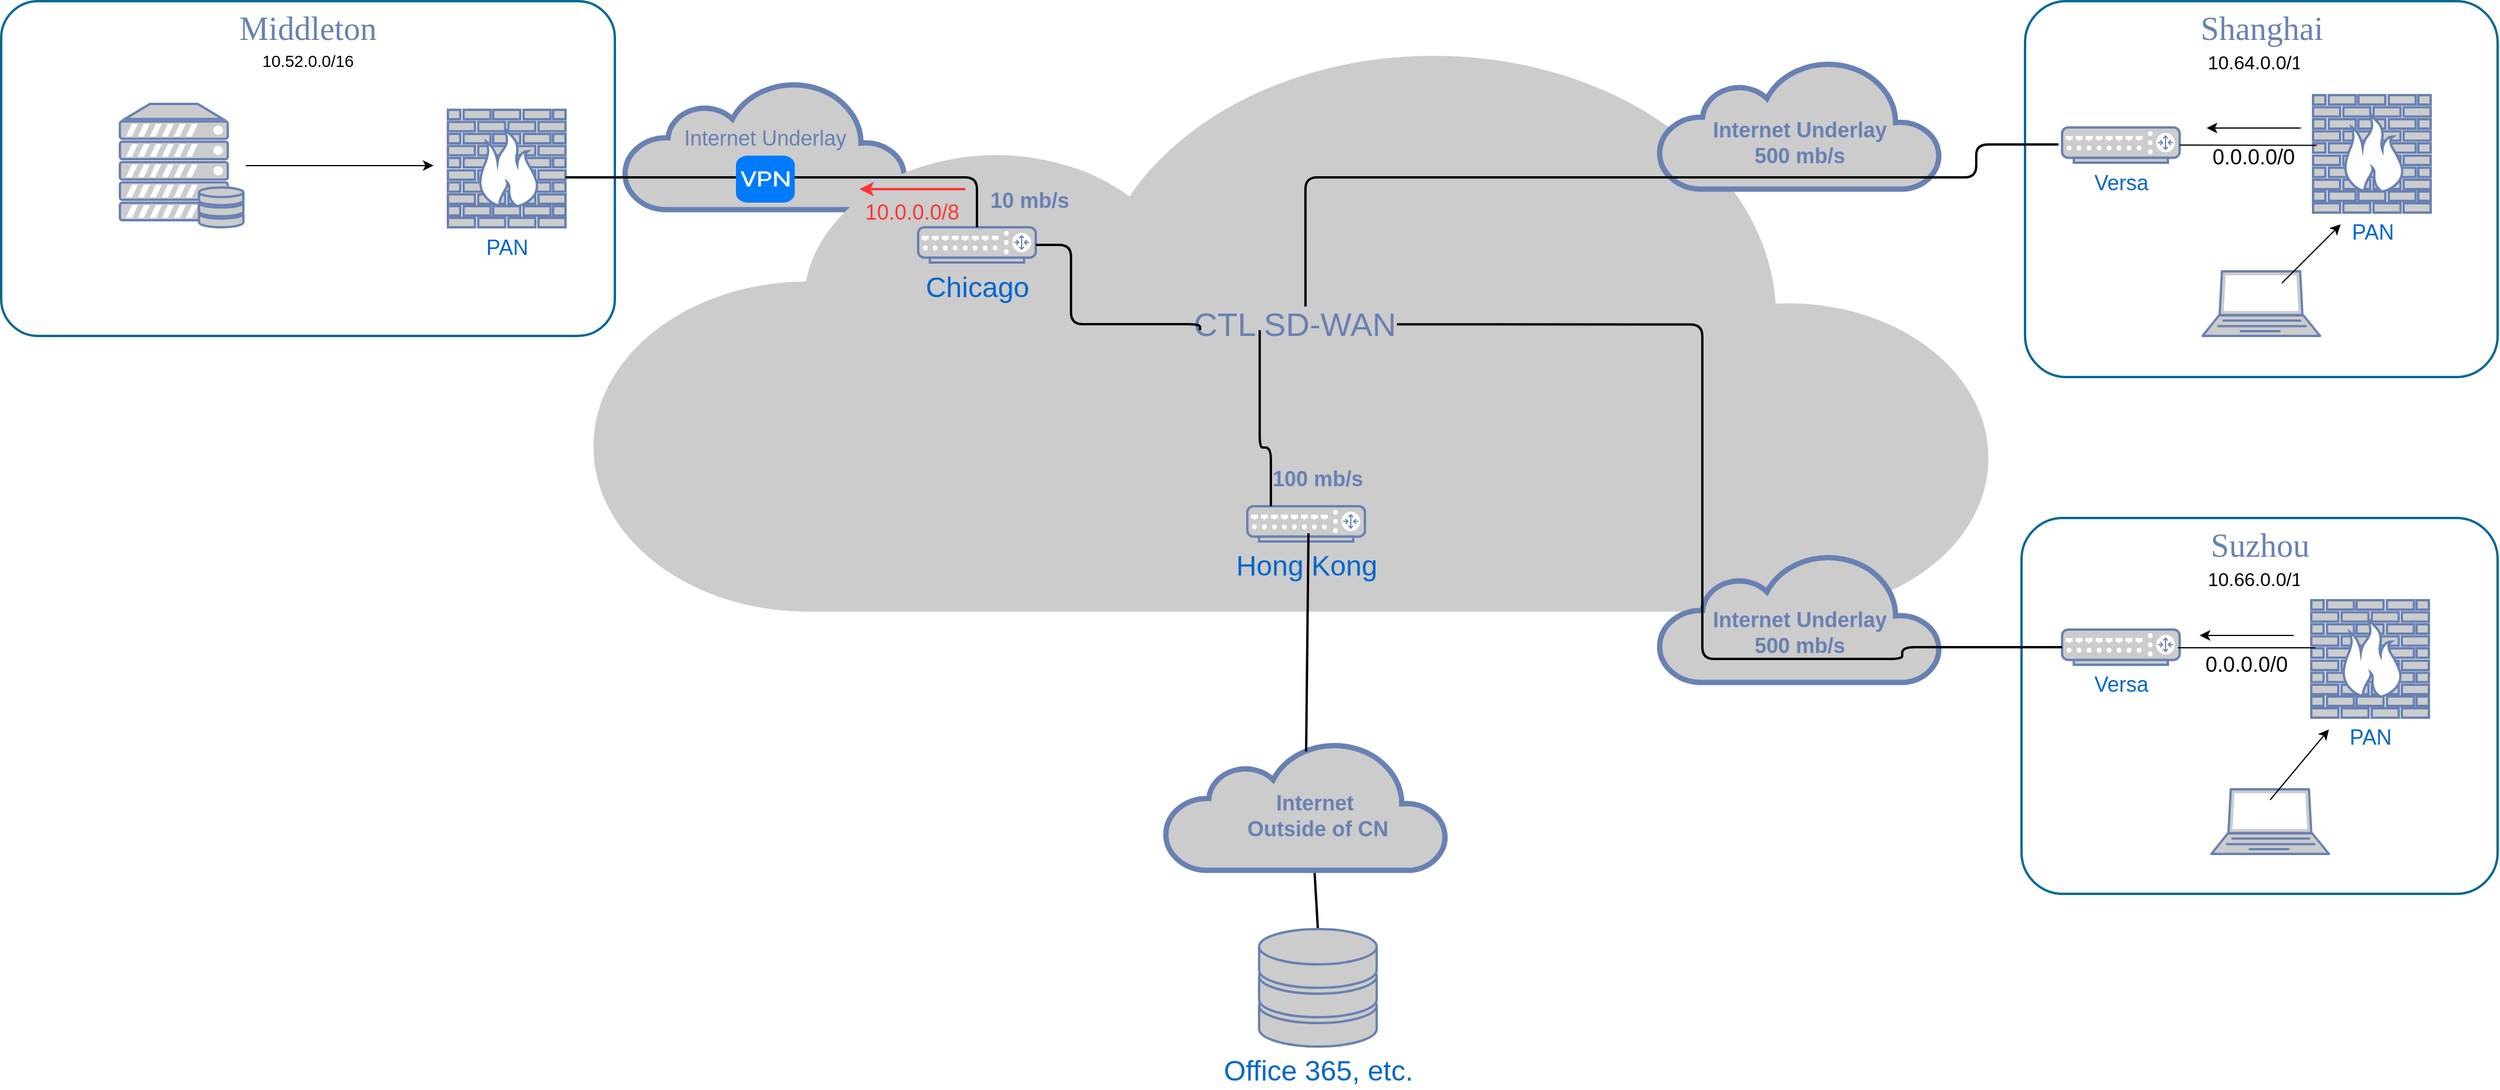<mxfile version="26.0.11">
  <diagram name="Page-1" id="bfe91b75-5d2c-26a0-9c1d-138518896778">
    <mxGraphModel dx="2363" dy="943" grid="1" gridSize="10" guides="1" tooltips="1" connect="1" arrows="1" fold="1" page="1" pageScale="1" pageWidth="1100" pageHeight="850" background="none" math="0" shadow="0">
      <root>
        <mxCell id="0" />
        <mxCell id="1" parent="0" />
        <mxCell id="7c3789c024ecab99-82" value="Middleton" style="rounded=1;whiteSpace=wrap;html=1;shadow=0;comic=0;strokeColor=#036897;strokeWidth=2;fillColor=none;fontFamily=Verdana;fontSize=28;fontColor=#6881B3;align=center;arcSize=11;verticalAlign=top;" parent="1" vertex="1">
          <mxGeometry x="40" y="320" width="522" height="285" as="geometry" />
        </mxCell>
        <mxCell id="7c3789c024ecab99-81" value="Suzhou" style="rounded=1;whiteSpace=wrap;html=1;shadow=0;comic=0;strokeColor=#036897;strokeWidth=2;fillColor=none;fontFamily=Verdana;fontSize=28;fontColor=#6881B3;align=center;arcSize=11;verticalAlign=top;" parent="1" vertex="1">
          <mxGeometry x="1758.5" y="760" width="405" height="320" as="geometry" />
        </mxCell>
        <mxCell id="7c3789c024ecab99-79" value="Shanghai" style="rounded=1;whiteSpace=wrap;html=1;shadow=0;comic=0;strokeColor=#036897;strokeWidth=2;fillColor=none;fontFamily=Verdana;fontSize=28;fontColor=#6881B3;align=center;arcSize=11;verticalAlign=top;" parent="1" vertex="1">
          <mxGeometry x="1761.5" y="320" width="402" height="320" as="geometry" />
        </mxCell>
        <mxCell id="7c3789c024ecab99-10" value="&lt;font style=&quot;font-size: 18px;&quot;&gt;Versa&lt;/font&gt;" style="fontColor=#0066CC;verticalAlign=top;verticalLabelPosition=bottom;labelPosition=center;align=center;html=1;fillColor=#CCCCCC;strokeColor=#6881B3;gradientColor=none;gradientDirection=north;strokeWidth=2;shape=mxgraph.networks.router;rounded=0;shadow=0;comic=0;" parent="1" vertex="1">
          <mxGeometry x="1793" y="855" width="100" height="30" as="geometry" />
        </mxCell>
        <mxCell id="7c3789c024ecab99-53" value="&lt;span style=&quot;color: rgba(0, 0, 0, 0); font-family: monospace; font-size: 0px; text-align: start;&quot;&gt;%3CmxGraphModel%3E%3Croot%3E%3CmxCell%20id%3D%220%22%2F%3E%3CmxCell%20id%3D%221%22%20parent%3D%220%22%2F%3E%3CmxCell%20id%3D%222%22%20value%3D%22%26lt%3Bfont%20style%3D%26quot%3Bfont-size%3A%2018px%3B%26quot%3B%26gt%3B%26lt%3Bfont%20style%3D%26quot%3Bforced-color-adjust%3A%20none%3B%20color%3A%20rgb(104%2C%20129%2C%20179)%3B%20font-family%3A%20Helvetica%3B%20font-style%3A%20normal%3B%20font-variant-ligatures%3A%20normal%3B%20font-variant-caps%3A%20normal%3B%20font-weight%3A%20400%3B%20letter-spacing%3A%20normal%3B%20orphans%3A%202%3B%20text-indent%3A%200px%3B%20text-transform%3A%20none%3B%20widows%3A%202%3B%20word-spacing%3A%200px%3B%20-webkit-text-stroke-width%3A%200px%3B%20white-space%3A%20nowrap%3B%20text-decoration-thickness%3A%20initial%3B%20text-decoration-style%3A%20initial%3B%20text-decoration-color%3A%20initial%3B%26quot%3B%26gt%3BInternet%26amp%3Bnbsp%3B%26lt%3B%2Ffont%26gt%3B%26lt%3Bspan%20style%3D%26quot%3Bforced-color-adjust%3A%20none%3B%20color%3A%20light-dark(rgb(104%2C%20129%2C%20179)%2C%20rgb(107%2C%20129%2C%20172))%3B%20font-family%3A%20Helvetica%3B%20font-style%3A%20normal%3B%20font-variant-ligatures%3A%20normal%3B%20font-variant-caps%3A%20normal%3B%20font-weight%3A%20400%3B%20letter-spacing%3A%20normal%3B%20orphans%3A%202%3B%20text-indent%3A%200px%3B%20text-transform%3A%20none%3B%20widows%3A%202%3B%20word-spacing%3A%200px%3B%20-webkit-text-stroke-width%3A%200px%3B%20white-space%3A%20nowrap%3B%20text-decoration-thickness%3A%20initial%3B%20text-decoration-style%3A%20initial%3B%20text-decoration-color%3A%20initial%3B%26quot%3B%26gt%3BUnderlay%26lt%3Bbr%20style%3D%26quot%3Bforced-color-adjust%3A%20none%3B%26quot%3B%26gt%3B%26lt%3B%2Fspan%26gt%3B%26lt%3Bspan%20style%3D%26quot%3Bforced-color-adjust%3A%20none%3B%20color%3A%20light-dark(rgb(104%2C%20129%2C%20179)%2C%20rgb(107%2C%20129%2C%20172))%3B%20font-family%3A%20Helvetica%3B%20font-style%3A%20normal%3B%20font-variant-ligatures%3A%20normal%3B%20font-variant-caps%3A%20normal%3B%20font-weight%3A%20400%3B%20letter-spacing%3A%20normal%3B%20orphans%3A%202%3B%20text-indent%3A%200px%3B%20text-transform%3A%20none%3B%20widows%3A%202%3B%20word-spacing%3A%200px%3B%20-webkit-text-stroke-width%3A%200px%3B%20white-space%3A%20nowrap%3B%20text-decoration-thickness%3A%20initial%3B%20text-decoration-style%3A%20initial%3B%20text-decoration-color%3A%20initial%3B%26quot%3B%26gt%3B500%20m%2Fs%26lt%3B%2Fspan%26gt%3B%26lt%3B%2Ffont%26gt%3B%22%20style%3D%22text%3BwhiteSpace%3Dwrap%3Bhtml%3D1%3Balign%3Dcenter%3B%22%20vertex%3D%221%22%20parent%3D%221%22%3E%3CmxGeometry%20x%3D%221490%22%20y%3D%22830%22%20width%3D%22160%22%20height%3D%2260%22%20as%3D%22geometry%22%2F%3E%3C%2FmxCell%3E%3C%2Froot%3E%3C%2FmxGraphModel%3E&lt;/span&gt;" style="html=1;fillColor=#CCCCCC;strokeColor=#6881B3;gradientColor=none;gradientDirection=north;strokeWidth=2;shape=mxgraph.networks.cloud;fontColor=#6881B3;rounded=0;shadow=0;comic=0;align=center;fontSize=28;" parent="1" vertex="1">
          <mxGeometry x="570" y="387.5" width="240" height="110" as="geometry" />
        </mxCell>
        <mxCell id="7c3789c024ecab99-60" style="edgeStyle=none;html=1;labelBackgroundColor=none;endArrow=none;endFill=0;strokeWidth=2;fontFamily=Verdana;fontSize=28;fontColor=#6881B3;entryX=0.529;entryY=0.982;entryDx=0;entryDy=0;entryPerimeter=0;exitX=0.5;exitY=0;exitDx=0;exitDy=0;exitPerimeter=0;" parent="1" source="7c3789c024ecab99-57" target="7pducZbgJA7FLwBWW6aa-7" edge="1">
          <mxGeometry relative="1" as="geometry">
            <mxPoint x="1170" y="1568" as="targetPoint" />
          </mxGeometry>
        </mxCell>
        <mxCell id="7c3789c024ecab99-57" value="&lt;font style=&quot;font-size: 24px;&quot;&gt;Office 365, etc.&lt;/font&gt;" style="fontColor=#0066CC;verticalAlign=top;verticalLabelPosition=bottom;labelPosition=center;align=center;html=1;fillColor=#CCCCCC;strokeColor=#6881B3;gradientColor=none;gradientDirection=north;strokeWidth=2;shape=mxgraph.networks.storage;rounded=0;shadow=0;comic=0;" parent="1" vertex="1">
          <mxGeometry x="1110" y="1110" width="100" height="100" as="geometry" />
        </mxCell>
        <mxCell id="7c3789c024ecab99-58" value="" style="fontColor=#0066CC;verticalAlign=top;verticalLabelPosition=bottom;labelPosition=center;align=center;html=1;fillColor=#CCCCCC;strokeColor=#6881B3;gradientColor=none;gradientDirection=north;strokeWidth=2;shape=mxgraph.networks.server_storage;rounded=0;shadow=0;comic=0;" parent="1" vertex="1">
          <mxGeometry x="141" y="407.5" width="105" height="105" as="geometry" />
        </mxCell>
        <mxCell id="7c3789c024ecab99-76" value="CTL SD-WAN" style="html=1;fillColor=#CCCCCC;strokeColor=#CCCCCC;gradientColor=none;gradientDirection=north;strokeWidth=2;shape=mxgraph.networks.cloud;fontColor=#6881B3;rounded=0;shadow=0;comic=0;align=center;fontSize=28;" parent="1" vertex="1">
          <mxGeometry x="550" y="360" width="1180" height="470" as="geometry" />
        </mxCell>
        <mxCell id="7pducZbgJA7FLwBWW6aa-1" value="&lt;p&gt;&lt;br&gt;&lt;/p&gt;" style="html=1;fillColor=#CCCCCC;strokeColor=#6881B3;gradientColor=none;gradientDirection=north;strokeWidth=2;shape=mxgraph.networks.cloud;fontColor=#6881B3;rounded=0;shadow=0;comic=0;align=center;fontSize=28;" vertex="1" parent="1">
          <mxGeometry x="1450" y="370" width="240" height="110" as="geometry" />
        </mxCell>
        <mxCell id="7pducZbgJA7FLwBWW6aa-2" value="&lt;font style=&quot;font-size: 18px;&quot;&gt;Versa&lt;/font&gt;" style="fontColor=#0066CC;verticalAlign=top;verticalLabelPosition=bottom;labelPosition=center;align=center;html=1;fillColor=#CCCCCC;strokeColor=#6881B3;gradientColor=none;gradientDirection=north;strokeWidth=2;shape=mxgraph.networks.router;rounded=0;shadow=0;comic=0;" vertex="1" parent="1">
          <mxGeometry x="1793" y="427.5" width="100" height="30" as="geometry" />
        </mxCell>
        <mxCell id="7pducZbgJA7FLwBWW6aa-3" value="&lt;font style=&quot;font-size: 18px;&quot;&gt;PAN&lt;/font&gt;" style="fontColor=#0066CC;verticalAlign=top;verticalLabelPosition=bottom;labelPosition=center;align=center;html=1;fillColor=#CCCCCC;strokeColor=#6881B3;gradientColor=none;gradientDirection=north;strokeWidth=2;shape=mxgraph.networks.firewall;rounded=0;shadow=0;comic=0;" vertex="1" parent="1">
          <mxGeometry x="2006.5" y="400" width="100" height="100" as="geometry" />
        </mxCell>
        <mxCell id="7pducZbgJA7FLwBWW6aa-4" value="&lt;font style=&quot;font-size: 18px;&quot;&gt;PAN&lt;/font&gt;" style="fontColor=#0066CC;verticalAlign=top;verticalLabelPosition=bottom;labelPosition=center;align=center;html=1;fillColor=#CCCCCC;strokeColor=#6881B3;gradientColor=none;gradientDirection=north;strokeWidth=2;shape=mxgraph.networks.firewall;rounded=0;shadow=0;comic=0;" vertex="1" parent="1">
          <mxGeometry x="2005" y="830" width="100" height="100" as="geometry" />
        </mxCell>
        <mxCell id="7pducZbgJA7FLwBWW6aa-5" value="&lt;font style=&quot;font-size: 18px;&quot;&gt;PAN&lt;/font&gt;" style="fontColor=#0066CC;verticalAlign=top;verticalLabelPosition=bottom;labelPosition=center;align=center;html=1;fillColor=#CCCCCC;strokeColor=#6881B3;gradientColor=none;gradientDirection=north;strokeWidth=2;shape=mxgraph.networks.firewall;rounded=0;shadow=0;comic=0;" vertex="1" parent="1">
          <mxGeometry x="420" y="412.5" width="100" height="100" as="geometry" />
        </mxCell>
        <mxCell id="7pducZbgJA7FLwBWW6aa-6" value="" style="html=1;fillColor=#CCCCCC;strokeColor=#6881B3;gradientColor=none;gradientDirection=north;strokeWidth=2;shape=mxgraph.networks.cloud;fontColor=#6881B3;rounded=0;shadow=0;comic=0;align=center;fontSize=28;" vertex="1" parent="1">
          <mxGeometry x="1450" y="790" width="240" height="110" as="geometry" />
        </mxCell>
        <mxCell id="7pducZbgJA7FLwBWW6aa-7" value="" style="html=1;fillColor=#CCCCCC;strokeColor=#6881B3;gradientColor=none;gradientDirection=north;strokeWidth=2;shape=mxgraph.networks.cloud;fontColor=#6881B3;rounded=0;shadow=0;comic=0;align=center;fontSize=28;" vertex="1" parent="1">
          <mxGeometry x="1030" y="950" width="240" height="110" as="geometry" />
        </mxCell>
        <mxCell id="7pducZbgJA7FLwBWW6aa-8" value="&lt;font style=&quot;font-size: 18px;&quot;&gt;&lt;b&gt;&lt;font style=&quot;forced-color-adjust: none; color: rgb(104, 129, 179); font-family: Helvetica; font-style: normal; font-variant-ligatures: normal; font-variant-caps: normal; letter-spacing: normal; orphans: 2; text-indent: 0px; text-transform: none; widows: 2; word-spacing: 0px; -webkit-text-stroke-width: 0px; white-space: nowrap; text-decoration-thickness: initial; text-decoration-style: initial; text-decoration-color: initial;&quot;&gt;Internet&amp;nbsp;&lt;/font&gt;&lt;span style=&quot;forced-color-adjust: none; color: light-dark(rgb(104, 129, 179), rgb(107, 129, 172)); font-family: Helvetica; font-style: normal; font-variant-ligatures: normal; font-variant-caps: normal; letter-spacing: normal; orphans: 2; text-indent: 0px; text-transform: none; widows: 2; word-spacing: 0px; -webkit-text-stroke-width: 0px; white-space: nowrap; text-decoration-thickness: initial; text-decoration-style: initial; text-decoration-color: initial;&quot;&gt;Underlay&lt;br style=&quot;forced-color-adjust: none;&quot;&gt;&lt;/span&gt;&lt;span style=&quot;forced-color-adjust: none; color: light-dark(rgb(104, 129, 179), rgb(107, 129, 172)); font-family: Helvetica; font-style: normal; font-variant-ligatures: normal; font-variant-caps: normal; letter-spacing: normal; orphans: 2; text-indent: 0px; text-transform: none; widows: 2; word-spacing: 0px; -webkit-text-stroke-width: 0px; white-space: nowrap; text-decoration-thickness: initial; text-decoration-style: initial; text-decoration-color: initial;&quot;&gt;500 mb/s&lt;/span&gt;&lt;/b&gt;&lt;/font&gt;" style="text;whiteSpace=wrap;html=1;align=center;" vertex="1" parent="1">
          <mxGeometry x="1490" y="830" width="160" height="60" as="geometry" />
        </mxCell>
        <mxCell id="7pducZbgJA7FLwBWW6aa-16" value="&lt;font style=&quot;font-size: 18px;&quot;&gt;&lt;b&gt;&lt;font style=&quot;forced-color-adjust: none; color: rgb(104, 129, 179); font-family: Helvetica; font-style: normal; font-variant-ligatures: normal; font-variant-caps: normal; letter-spacing: normal; orphans: 2; text-indent: 0px; text-transform: none; widows: 2; word-spacing: 0px; -webkit-text-stroke-width: 0px; white-space: nowrap; text-decoration-thickness: initial; text-decoration-style: initial; text-decoration-color: initial;&quot;&gt;Internet&amp;nbsp;&lt;/font&gt;&lt;span style=&quot;forced-color-adjust: none; color: light-dark(rgb(104, 129, 179), rgb(107, 129, 172)); font-family: Helvetica; font-style: normal; font-variant-ligatures: normal; font-variant-caps: normal; letter-spacing: normal; orphans: 2; text-indent: 0px; text-transform: none; widows: 2; word-spacing: 0px; -webkit-text-stroke-width: 0px; white-space: nowrap; text-decoration-thickness: initial; text-decoration-style: initial; text-decoration-color: initial;&quot;&gt;Underlay&lt;br style=&quot;forced-color-adjust: none;&quot;&gt;&lt;/span&gt;&lt;span style=&quot;forced-color-adjust: none; color: light-dark(rgb(104, 129, 179), rgb(107, 129, 172)); font-family: Helvetica; font-style: normal; font-variant-ligatures: normal; font-variant-caps: normal; letter-spacing: normal; orphans: 2; text-indent: 0px; text-transform: none; widows: 2; word-spacing: 0px; -webkit-text-stroke-width: 0px; white-space: nowrap; text-decoration-thickness: initial; text-decoration-style: initial; text-decoration-color: initial;&quot;&gt;500 mb/s&lt;/span&gt;&lt;/b&gt;&lt;/font&gt;" style="text;whiteSpace=wrap;html=1;align=center;" vertex="1" parent="1">
          <mxGeometry x="1490" y="412.5" width="160" height="60" as="geometry" />
        </mxCell>
        <mxCell id="7pducZbgJA7FLwBWW6aa-17" value="&lt;font style=&quot;font-size: 18px;&quot;&gt;&lt;font style=&quot;forced-color-adjust: none; color: rgb(104, 129, 179); font-family: Helvetica; font-style: normal; font-variant-ligatures: normal; font-variant-caps: normal; font-weight: 400; letter-spacing: normal; orphans: 2; text-indent: 0px; text-transform: none; widows: 2; word-spacing: 0px; -webkit-text-stroke-width: 0px; white-space: nowrap; text-decoration-thickness: initial; text-decoration-style: initial; text-decoration-color: initial;&quot;&gt;Internet&amp;nbsp;&lt;/font&gt;&lt;span style=&quot;forced-color-adjust: none; color: light-dark(rgb(104, 129, 179), rgb(107, 129, 172)); font-family: Helvetica; font-style: normal; font-variant-ligatures: normal; font-variant-caps: normal; font-weight: 400; letter-spacing: normal; orphans: 2; text-indent: 0px; text-transform: none; widows: 2; word-spacing: 0px; -webkit-text-stroke-width: 0px; white-space: nowrap; text-decoration-thickness: initial; text-decoration-style: initial; text-decoration-color: initial;&quot;&gt;Underlay&lt;/span&gt;&lt;br&gt;&lt;/font&gt;" style="text;whiteSpace=wrap;html=1;align=center;" vertex="1" parent="1">
          <mxGeometry x="610" y="420" width="160" height="60" as="geometry" />
        </mxCell>
        <mxCell id="7pducZbgJA7FLwBWW6aa-18" value="&lt;font style=&quot;font-size: 24px;&quot;&gt;Hong Kong&lt;/font&gt;" style="fontColor=#0066CC;verticalAlign=top;verticalLabelPosition=bottom;labelPosition=center;align=center;html=1;fillColor=#CCCCCC;strokeColor=#6881B3;gradientColor=none;gradientDirection=north;strokeWidth=2;shape=mxgraph.networks.router;rounded=0;shadow=0;comic=0;" vertex="1" parent="1">
          <mxGeometry x="1100" y="750" width="100" height="30" as="geometry" />
        </mxCell>
        <mxCell id="7pducZbgJA7FLwBWW6aa-19" value="&lt;font style=&quot;font-size: 24px;&quot;&gt;Chicago&lt;/font&gt;" style="fontColor=#0066CC;verticalAlign=top;verticalLabelPosition=bottom;labelPosition=center;align=center;html=1;fillColor=#CCCCCC;strokeColor=#6881B3;gradientColor=none;gradientDirection=north;strokeWidth=2;shape=mxgraph.networks.router;rounded=0;shadow=0;comic=0;" vertex="1" parent="1">
          <mxGeometry x="820" y="512.5" width="100" height="30" as="geometry" />
        </mxCell>
        <mxCell id="7c3789c024ecab99-56" style="edgeStyle=none;html=1;labelBackgroundColor=none;endArrow=none;endFill=0;strokeWidth=2;fontFamily=Verdana;fontSize=28;fontColor=#6881B3;entryX=0.52;entryY=0.767;entryDx=0;entryDy=0;entryPerimeter=0;exitX=0.5;exitY=0.08;exitDx=0;exitDy=0;exitPerimeter=0;" parent="1" source="7pducZbgJA7FLwBWW6aa-7" target="7pducZbgJA7FLwBWW6aa-18" edge="1">
          <mxGeometry relative="1" as="geometry">
            <mxPoint x="1332.581" y="1480" as="sourcePoint" />
            <mxPoint x="1450" y="1340" as="targetPoint" />
          </mxGeometry>
        </mxCell>
        <mxCell id="7c3789c024ecab99-18" style="edgeStyle=orthogonalEdgeStyle;html=1;labelBackgroundColor=none;endArrow=none;endFill=0;strokeWidth=2;fontFamily=Verdana;fontSize=15;fontColor=#036897;entryX=0.5;entryY=0;entryDx=0;entryDy=0;entryPerimeter=0;" parent="1" target="7pducZbgJA7FLwBWW6aa-19" edge="1">
          <mxGeometry relative="1" as="geometry">
            <mxPoint x="760" y="920" as="targetPoint" />
            <Array as="points">
              <mxPoint x="870" y="470" />
            </Array>
            <mxPoint x="520" y="470" as="sourcePoint" />
          </mxGeometry>
        </mxCell>
        <mxCell id="7c3789c024ecab99-50" style="edgeStyle=orthogonalEdgeStyle;html=1;labelBackgroundColor=none;endArrow=none;endFill=0;strokeWidth=2;fontFamily=Verdana;fontSize=15;fontColor=#036897;entryX=0.568;entryY=0.511;entryDx=0;entryDy=0;entryPerimeter=0;exitX=0;exitY=0.5;exitDx=0;exitDy=0;exitPerimeter=0;" parent="1" source="7c3789c024ecab99-10" edge="1">
          <mxGeometry relative="1" as="geometry">
            <mxPoint x="1227.24" y="595.17" as="targetPoint" />
            <mxPoint x="1800" y="855" as="sourcePoint" />
            <Array as="points">
              <mxPoint x="1657" y="870" />
              <mxPoint x="1657" y="880" />
              <mxPoint x="1487" y="880" />
              <mxPoint x="1487" y="595" />
            </Array>
          </mxGeometry>
        </mxCell>
        <mxCell id="7c3789c024ecab99-51" style="edgeStyle=orthogonalEdgeStyle;html=1;labelBackgroundColor=none;endArrow=none;endFill=0;strokeWidth=2;fontFamily=Verdana;fontSize=15;fontColor=#036897;exitX=0.508;exitY=0.468;exitDx=0;exitDy=0;exitPerimeter=0;" parent="1" source="7c3789c024ecab99-76" edge="1">
          <mxGeometry relative="1" as="geometry">
            <mxPoint x="1790" y="442" as="targetPoint" />
            <Array as="points">
              <mxPoint x="1149" y="470" />
              <mxPoint x="1720" y="470" />
              <mxPoint x="1720" y="442" />
            </Array>
            <mxPoint x="1340" y="960" as="sourcePoint" />
          </mxGeometry>
        </mxCell>
        <mxCell id="7pducZbgJA7FLwBWW6aa-20" value="&lt;font style=&quot;font-size: 18px;&quot;&gt;&lt;span style=&quot;forced-color-adjust: none; color: light-dark(rgb(104, 129, 179), rgb(107, 129, 172)); font-family: Helvetica; font-style: normal; font-variant-ligatures: normal; font-variant-caps: normal; letter-spacing: normal; orphans: 2; text-indent: 0px; text-transform: none; widows: 2; word-spacing: 0px; -webkit-text-stroke-width: 0px; white-space: nowrap; text-decoration-thickness: initial; text-decoration-style: initial; text-decoration-color: initial;&quot;&gt;&lt;b&gt;10 mb/s&lt;/b&gt;&lt;/span&gt;&lt;/font&gt;" style="text;whiteSpace=wrap;html=1;align=center;" vertex="1" parent="1">
          <mxGeometry x="850" y="472.5" width="130" height="40" as="geometry" />
        </mxCell>
        <mxCell id="7pducZbgJA7FLwBWW6aa-21" value="&lt;font style=&quot;font-size: 18px;&quot;&gt;&lt;span style=&quot;forced-color-adjust: none; color: light-dark(rgb(104, 129, 179), rgb(107, 129, 172)); font-family: Helvetica; font-style: normal; font-variant-ligatures: normal; font-variant-caps: normal; letter-spacing: normal; orphans: 2; text-indent: 0px; text-transform: none; widows: 2; word-spacing: 0px; -webkit-text-stroke-width: 0px; white-space: nowrap; text-decoration-thickness: initial; text-decoration-style: initial; text-decoration-color: initial;&quot;&gt;&lt;b&gt;100 mb/s&lt;/b&gt;&lt;/span&gt;&lt;/font&gt;" style="text;whiteSpace=wrap;html=1;align=center;" vertex="1" parent="1">
          <mxGeometry x="1080" y="710" width="160" height="40" as="geometry" />
        </mxCell>
        <mxCell id="7c3789c024ecab99-75" style="edgeStyle=orthogonalEdgeStyle;html=1;labelBackgroundColor=none;endArrow=none;endFill=0;strokeWidth=2;fontFamily=Verdana;fontSize=28;fontColor=#6881B3;entryX=0.475;entryY=0.511;entryDx=0;entryDy=0;entryPerimeter=0;exitX=0.25;exitY=1;exitDx=0;exitDy=0;" parent="1" source="7pducZbgJA7FLwBWW6aa-21" target="7c3789c024ecab99-76" edge="1">
          <mxGeometry relative="1" as="geometry">
            <mxPoint x="1082" y="789" as="targetPoint" />
            <Array as="points">
              <mxPoint x="1120" y="700" />
              <mxPoint x="1111" y="700" />
            </Array>
            <mxPoint x="1102" y="869" as="sourcePoint" />
          </mxGeometry>
        </mxCell>
        <mxCell id="7pducZbgJA7FLwBWW6aa-23" style="edgeStyle=orthogonalEdgeStyle;html=1;labelBackgroundColor=none;endArrow=none;endFill=0;strokeWidth=2;fontFamily=Verdana;fontSize=28;fontColor=#6881B3;exitX=1;exitY=0.5;exitDx=0;exitDy=0;exitPerimeter=0;entryX=0.432;entryY=0.511;entryDx=0;entryDy=0;entryPerimeter=0;" edge="1" parent="1" source="7pducZbgJA7FLwBWW6aa-19" target="7c3789c024ecab99-76">
          <mxGeometry relative="1" as="geometry">
            <mxPoint x="560" y="1002.5" as="targetPoint" />
            <Array as="points">
              <mxPoint x="950" y="528" />
              <mxPoint x="950" y="595" />
              <mxPoint x="1060" y="595" />
            </Array>
            <mxPoint x="740" y="630" as="sourcePoint" />
          </mxGeometry>
        </mxCell>
        <mxCell id="7pducZbgJA7FLwBWW6aa-25" value="" style="fontColor=#0066CC;verticalAlign=top;verticalLabelPosition=bottom;labelPosition=center;align=center;html=1;outlineConnect=0;fillColor=#CCCCCC;strokeColor=#6881B3;gradientColor=none;gradientDirection=north;strokeWidth=2;shape=mxgraph.networks.laptop;" vertex="1" parent="1">
          <mxGeometry x="1920" y="991" width="100" height="55" as="geometry" />
        </mxCell>
        <mxCell id="7pducZbgJA7FLwBWW6aa-26" value="" style="fontColor=#0066CC;verticalAlign=top;verticalLabelPosition=bottom;labelPosition=center;align=center;html=1;outlineConnect=0;fillColor=#CCCCCC;strokeColor=#6881B3;gradientColor=none;gradientDirection=north;strokeWidth=2;shape=mxgraph.networks.laptop;" vertex="1" parent="1">
          <mxGeometry x="1912.5" y="550" width="100" height="55" as="geometry" />
        </mxCell>
        <mxCell id="7pducZbgJA7FLwBWW6aa-29" value="" style="html=1;strokeWidth=1;shadow=0;dashed=0;shape=mxgraph.ios7.misc.vpn;fillColor=#007AFF;strokeColor=none;buttonText=;strokeColor2=#222222;fontColor=#222222;fontSize=8;verticalLabelPosition=bottom;verticalAlign=top;align=center;sketch=0;" vertex="1" parent="1">
          <mxGeometry x="665" y="451.5" width="50" height="40" as="geometry" />
        </mxCell>
        <mxCell id="7pducZbgJA7FLwBWW6aa-30" value="" style="endArrow=classic;html=1;rounded=0;" edge="1" parent="1">
          <mxGeometry width="50" height="50" relative="1" as="geometry">
            <mxPoint x="1980" y="560" as="sourcePoint" />
            <mxPoint x="2030" y="510" as="targetPoint" />
          </mxGeometry>
        </mxCell>
        <mxCell id="7pducZbgJA7FLwBWW6aa-31" value="" style="endArrow=classic;html=1;rounded=0;" edge="1" parent="1">
          <mxGeometry width="50" height="50" relative="1" as="geometry">
            <mxPoint x="1970" y="1000" as="sourcePoint" />
            <mxPoint x="2020" y="940" as="targetPoint" />
          </mxGeometry>
        </mxCell>
        <mxCell id="7pducZbgJA7FLwBWW6aa-35" value="" style="group" vertex="1" connectable="0" parent="1">
          <mxGeometry x="1916" y="428" width="80" height="39.5" as="geometry" />
        </mxCell>
        <UserObject label="&lt;font style=&quot;font-size: 18px;&quot;&gt;0.0.0.0/0&lt;/font&gt;" placeholders="1" name="Variable" id="7pducZbgJA7FLwBWW6aa-33">
          <mxCell style="text;html=1;strokeColor=none;fillColor=none;align=center;verticalAlign=middle;whiteSpace=wrap;overflow=hidden;" vertex="1" parent="7pducZbgJA7FLwBWW6aa-35">
            <mxGeometry y="10.5" width="80" height="29" as="geometry" />
          </mxCell>
        </UserObject>
        <mxCell id="7pducZbgJA7FLwBWW6aa-34" value="" style="endArrow=classic;html=1;rounded=0;" edge="1" parent="7pducZbgJA7FLwBWW6aa-35">
          <mxGeometry width="50" height="50" relative="1" as="geometry">
            <mxPoint x="80" as="sourcePoint" />
            <mxPoint as="targetPoint" />
          </mxGeometry>
        </mxCell>
        <mxCell id="7pducZbgJA7FLwBWW6aa-37" value="" style="group" vertex="1" connectable="0" parent="1">
          <mxGeometry x="1910" y="860" width="80" height="39.5" as="geometry" />
        </mxCell>
        <UserObject label="&lt;font style=&quot;font-size: 18px;&quot;&gt;0.0.0.0/0&lt;/font&gt;" placeholders="1" name="Variable" id="7pducZbgJA7FLwBWW6aa-38">
          <mxCell style="text;html=1;strokeColor=none;fillColor=none;align=center;verticalAlign=middle;whiteSpace=wrap;overflow=hidden;" vertex="1" parent="7pducZbgJA7FLwBWW6aa-37">
            <mxGeometry y="10.5" width="80" height="29" as="geometry" />
          </mxCell>
        </UserObject>
        <mxCell id="7pducZbgJA7FLwBWW6aa-39" value="" style="endArrow=classic;html=1;rounded=0;" edge="1" parent="7pducZbgJA7FLwBWW6aa-37">
          <mxGeometry width="50" height="50" relative="1" as="geometry">
            <mxPoint x="80" as="sourcePoint" />
            <mxPoint as="targetPoint" />
          </mxGeometry>
        </mxCell>
        <mxCell id="7pducZbgJA7FLwBWW6aa-45" value="" style="endArrow=none;html=1;rounded=0;exitX=1;exitY=0.5;exitDx=0;exitDy=0;exitPerimeter=0;entryX=0.032;entryY=0.427;entryDx=0;entryDy=0;entryPerimeter=0;" edge="1" parent="7pducZbgJA7FLwBWW6aa-37">
          <mxGeometry width="50" height="50" relative="1" as="geometry">
            <mxPoint x="-18.5" y="10.5" as="sourcePoint" />
            <mxPoint x="98.5" y="10.5" as="targetPoint" />
          </mxGeometry>
        </mxCell>
        <mxCell id="7pducZbgJA7FLwBWW6aa-41" value="&lt;font style=&quot;font-size: 18px;&quot;&gt;&lt;b&gt;&lt;font style=&quot;forced-color-adjust: none; color: rgb(104, 129, 179); font-family: Helvetica; font-style: normal; font-variant-ligatures: normal; font-variant-caps: normal; letter-spacing: normal; orphans: 2; text-indent: 0px; text-transform: none; widows: 2; word-spacing: 0px; -webkit-text-stroke-width: 0px; white-space: nowrap; text-decoration-thickness: initial; text-decoration-style: initial; text-decoration-color: initial;&quot;&gt;Internet&amp;nbsp;&lt;/font&gt;&lt;/b&gt;&lt;/font&gt;&lt;div&gt;&lt;font style=&quot;font-size: 18px;&quot;&gt;&lt;b&gt;&lt;font style=&quot;forced-color-adjust: none; color: rgb(104, 129, 179); font-family: Helvetica; font-style: normal; font-variant-ligatures: normal; font-variant-caps: normal; letter-spacing: normal; orphans: 2; text-indent: 0px; text-transform: none; widows: 2; word-spacing: 0px; -webkit-text-stroke-width: 0px; white-space: nowrap; text-decoration-thickness: initial; text-decoration-style: initial; text-decoration-color: initial;&quot;&gt;Outside of CN&lt;/font&gt;&lt;/b&gt;&lt;/font&gt;&lt;/div&gt;" style="text;whiteSpace=wrap;html=1;align=center;" vertex="1" parent="1">
          <mxGeometry x="1080" y="986" width="160" height="60" as="geometry" />
        </mxCell>
        <mxCell id="7pducZbgJA7FLwBWW6aa-44" value="" style="endArrow=none;html=1;rounded=0;exitX=1;exitY=0.5;exitDx=0;exitDy=0;exitPerimeter=0;entryX=0.032;entryY=0.427;entryDx=0;entryDy=0;entryPerimeter=0;" edge="1" parent="1" source="7pducZbgJA7FLwBWW6aa-2" target="7pducZbgJA7FLwBWW6aa-3">
          <mxGeometry width="50" height="50" relative="1" as="geometry">
            <mxPoint x="2290" y="560" as="sourcePoint" />
            <mxPoint x="2340" y="510" as="targetPoint" />
          </mxGeometry>
        </mxCell>
        <UserObject label="&lt;font style=&quot;font-size: 16px;&quot;&gt;10.64.0.0/16&lt;/font&gt;" placeholders="1" name="Variable" id="7pducZbgJA7FLwBWW6aa-46">
          <mxCell style="text;html=1;strokeColor=none;fillColor=none;align=center;verticalAlign=middle;whiteSpace=wrap;overflow=hidden;" vertex="1" parent="1">
            <mxGeometry x="1916" y="360" width="80" height="20" as="geometry" />
          </mxCell>
        </UserObject>
        <UserObject label="&lt;font style=&quot;font-size: 16px;&quot;&gt;10.66.0.0/16&lt;/font&gt;" placeholders="1" name="Variable" id="7pducZbgJA7FLwBWW6aa-47">
          <mxCell style="text;html=1;strokeColor=none;fillColor=none;align=center;verticalAlign=middle;whiteSpace=wrap;overflow=hidden;" vertex="1" parent="1">
            <mxGeometry x="1916" y="800" width="80" height="20" as="geometry" />
          </mxCell>
        </UserObject>
        <UserObject label="&lt;font style=&quot;font-size: 14px;&quot;&gt;10.52.0.0/16&lt;/font&gt;" placeholders="1" name="Variable" id="7pducZbgJA7FLwBWW6aa-48">
          <mxCell style="text;html=1;strokeColor=none;fillColor=none;align=center;verticalAlign=middle;whiteSpace=wrap;overflow=hidden;" vertex="1" parent="1">
            <mxGeometry x="261" y="360" width="80" height="20" as="geometry" />
          </mxCell>
        </UserObject>
        <mxCell id="7pducZbgJA7FLwBWW6aa-49" value="" style="endArrow=classic;html=1;rounded=0;entryX=0.67;entryY=0.491;entryDx=0;entryDy=0;entryPerimeter=0;" edge="1" parent="1">
          <mxGeometry width="50" height="50" relative="1" as="geometry">
            <mxPoint x="248" y="460" as="sourcePoint" />
            <mxPoint x="407.74" y="459.935" as="targetPoint" />
          </mxGeometry>
        </mxCell>
        <mxCell id="7pducZbgJA7FLwBWW6aa-50" value="" style="group" vertex="1" connectable="0" parent="1">
          <mxGeometry x="770" y="480" width="90" height="39.5" as="geometry" />
        </mxCell>
        <mxCell id="7pducZbgJA7FLwBWW6aa-52" value="" style="endArrow=classic;html=1;rounded=0;strokeColor=#FF3333;strokeWidth=2;" edge="1" parent="7pducZbgJA7FLwBWW6aa-50">
          <mxGeometry width="50" height="50" relative="1" as="geometry">
            <mxPoint x="90" as="sourcePoint" />
            <mxPoint as="targetPoint" />
          </mxGeometry>
        </mxCell>
        <UserObject label="&lt;font style=&quot;font-size: 18px; color: rgb(255, 51, 51);&quot;&gt;10.0.0.0/8&lt;/font&gt;" placeholders="1" name="Variable" id="7pducZbgJA7FLwBWW6aa-51">
          <mxCell style="text;html=1;strokeColor=none;fillColor=none;align=center;verticalAlign=middle;whiteSpace=wrap;overflow=hidden;" vertex="1" parent="7pducZbgJA7FLwBWW6aa-50">
            <mxGeometry y="5.25" width="90" height="29" as="geometry" />
          </mxCell>
        </UserObject>
      </root>
    </mxGraphModel>
  </diagram>
</mxfile>
